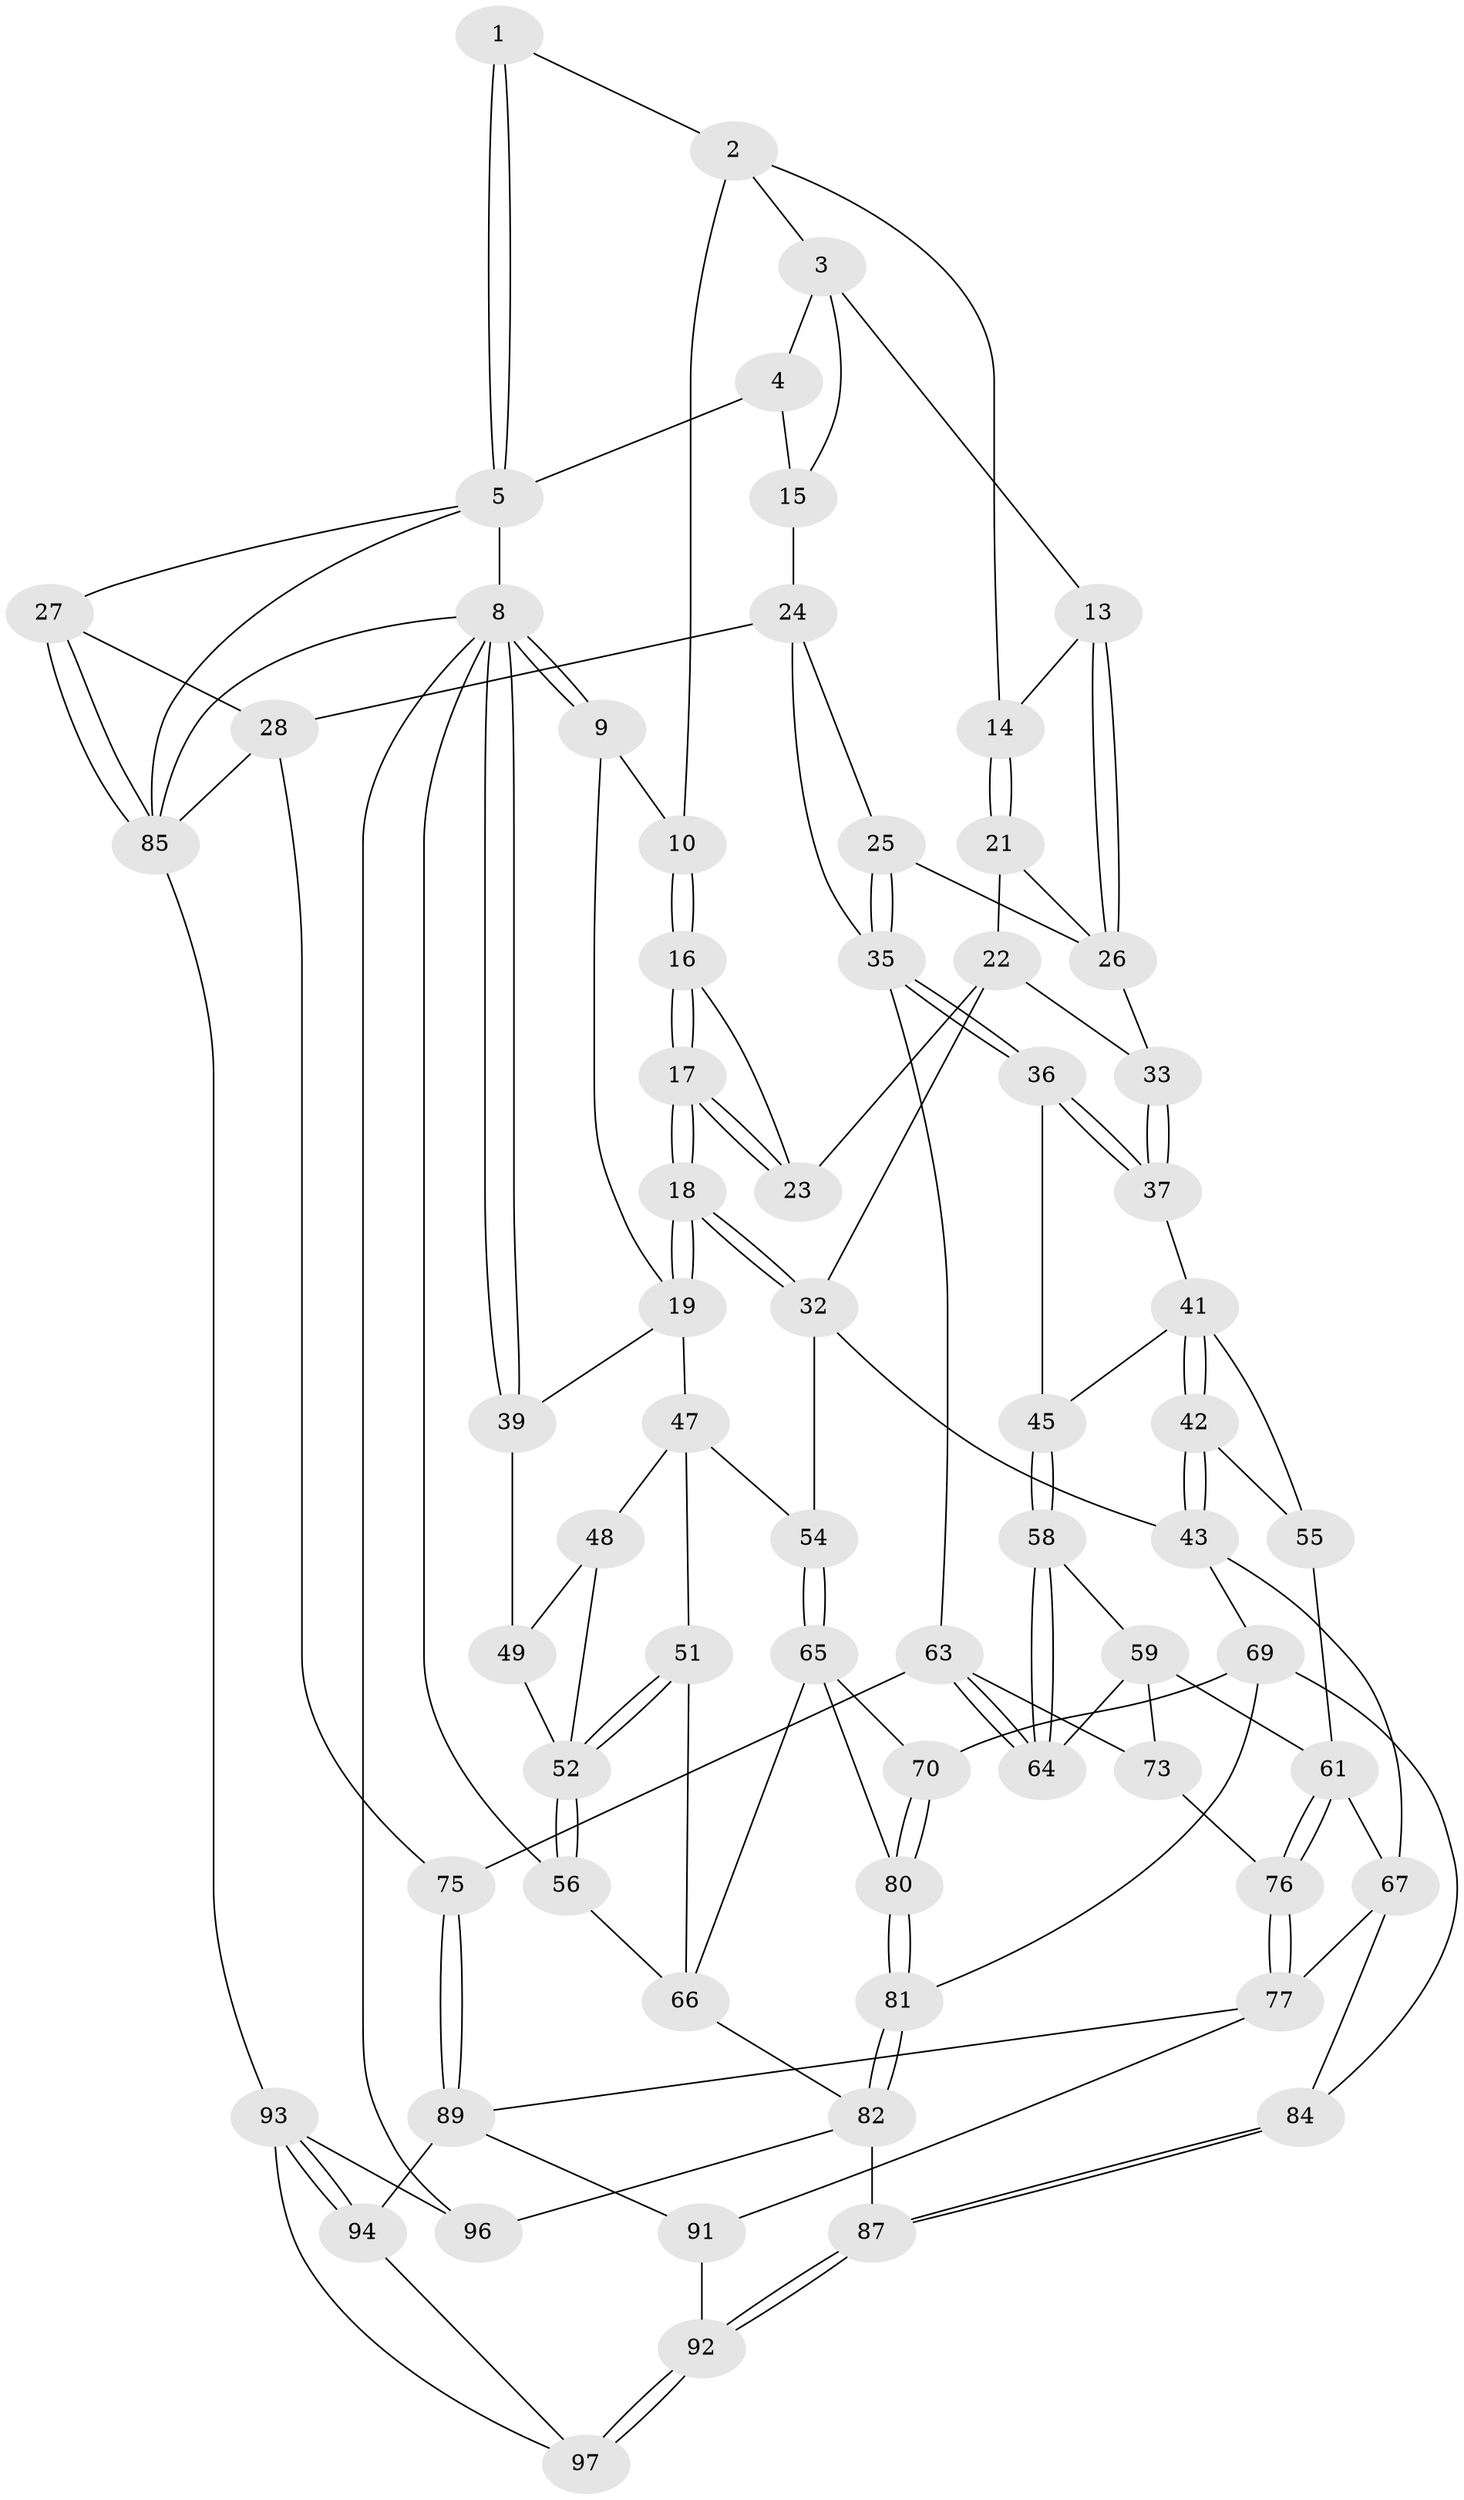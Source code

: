 // original degree distribution, {3: 0.02040816326530612, 4: 0.2653061224489796, 6: 0.24489795918367346, 5: 0.46938775510204084}
// Generated by graph-tools (version 1.1) at 2025/11/02/27/25 16:11:57]
// undirected, 68 vertices, 151 edges
graph export_dot {
graph [start="1"]
  node [color=gray90,style=filled];
  1 [pos="+0.8613672733867895+0"];
  2 [pos="+0.6123259980606143+0",super="+11"];
  3 [pos="+0.7079264324198746+0",super="+12"];
  4 [pos="+0.8558788814428561+0.04551656641893466",super="+7"];
  5 [pos="+1+0",super="+6"];
  8 [pos="+0+0",super="+57"];
  9 [pos="+0.3073206366890031+0"];
  10 [pos="+0.4572193868837217+0"];
  13 [pos="+0.6426579388717433+0.1474852969416847"];
  14 [pos="+0.5795146151769861+0.07623674601558005"];
  15 [pos="+0.7559893929779492+0.10897604547543562"];
  16 [pos="+0.4481805526113454+0"];
  17 [pos="+0.35230990622330105+0.18027060309595427"];
  18 [pos="+0.30172899847222656+0.2928219399650835"];
  19 [pos="+0.213387933332047+0.2658923142312581",super="+20"];
  21 [pos="+0.5593608296366669+0.17045955646559738"];
  22 [pos="+0.5032530375562355+0.17736430729609054",super="+31"];
  23 [pos="+0.4967809085699664+0.16244578515206307"];
  24 [pos="+0.7512865396406775+0.12324417158672046",super="+29"];
  25 [pos="+0.6763924497751235+0.2043837960806068"];
  26 [pos="+0.6694612022772912+0.20360675884535206",super="+30"];
  27 [pos="+1+0.3334119116639475"];
  28 [pos="+1+0.3477260243421819",super="+74"];
  32 [pos="+0.31486884382545505+0.3062833323095985",super="+44"];
  33 [pos="+0.6147754353778616+0.23769548491373738",super="+34"];
  35 [pos="+0.8166505335700905+0.35551400997138494",super="+38"];
  36 [pos="+0.6383233431371108+0.36801399774092414"];
  37 [pos="+0.6377864326601548+0.36751408405502567",super="+40"];
  39 [pos="+0+0"];
  41 [pos="+0.5336077416044955+0.3603140396441949",super="+46"];
  42 [pos="+0.48313746203676067+0.46240538524538877"];
  43 [pos="+0.34662965783013416+0.4356226002052727",super="+68"];
  45 [pos="+0.6159735083307488+0.42115978002560833"];
  47 [pos="+0.19693845630600412+0.2792374098249586",super="+50"];
  48 [pos="+0.06765998934270447+0.28296409272718964"];
  49 [pos="+0+0.13220199924478987"];
  51 [pos="+0.029656634972160218+0.4245331437879022"];
  52 [pos="+0+0.3927504886091703",super="+53"];
  54 [pos="+0.17063279596477482+0.4746923352318087"];
  55 [pos="+0.49523219871176705+0.4707796715923586"];
  56 [pos="+0+0.8997442587774399"];
  58 [pos="+0.6236408883975765+0.45097684616298767"];
  59 [pos="+0.5703786213680273+0.5153770297952989",super="+60"];
  61 [pos="+0.5324119124994139+0.51977404635444",super="+62"];
  63 [pos="+0.7316699254400119+0.5146484478247838",super="+72"];
  64 [pos="+0.7043888086689875+0.5025218221845502"];
  65 [pos="+0.13794980107360927+0.5261657247961042",super="+71"];
  66 [pos="+0.08845146780244956+0.5169692508710003",super="+79"];
  67 [pos="+0.3829248389546297+0.606817555592125",super="+78"];
  69 [pos="+0.3171336032901811+0.522921751400243",super="+83"];
  70 [pos="+0.24271463670239724+0.5364017345248914"];
  73 [pos="+0.6541288992934453+0.6313621197476332"];
  75 [pos="+0.7437812073131277+0.7100421239323302"];
  76 [pos="+0.469067277396325+0.6616953918128301"];
  77 [pos="+0.45098774711186723+0.6742814070767998",super="+90"];
  80 [pos="+0.17238546306048455+0.6671665616274697"];
  81 [pos="+0.172495504182742+0.669369876424741"];
  82 [pos="+0.13150228384710896+0.7160062254955465",super="+88"];
  84 [pos="+0.36570154696914464+0.7253273733674898"];
  85 [pos="+1+0.8278669717674206",super="+86"];
  87 [pos="+0.36180826730040533+0.7366434839866891"];
  89 [pos="+0.7134605118596349+0.7642371337647094",super="+95"];
  91 [pos="+0.505530114373968+0.877568715551038"];
  92 [pos="+0.4752748425661114+0.9092762683655222"];
  93 [pos="+0.8573363996499986+1",super="+98"];
  94 [pos="+0.7410673865829753+0.973043698821841"];
  96 [pos="+0.23958328276275054+1"];
  97 [pos="+0.4733132623237258+0.9156180831444645"];
  1 -- 2;
  1 -- 5;
  1 -- 5;
  2 -- 3;
  2 -- 10;
  2 -- 14;
  3 -- 4;
  3 -- 13;
  3 -- 15;
  4 -- 15;
  4 -- 5;
  5 -- 8;
  5 -- 85;
  5 -- 27;
  8 -- 9;
  8 -- 9;
  8 -- 39;
  8 -- 39;
  8 -- 56;
  8 -- 96;
  8 -- 85;
  9 -- 10;
  9 -- 19;
  10 -- 16;
  10 -- 16;
  13 -- 14;
  13 -- 26;
  13 -- 26;
  14 -- 21;
  14 -- 21;
  15 -- 24;
  16 -- 17;
  16 -- 17;
  16 -- 23;
  17 -- 18;
  17 -- 18;
  17 -- 23;
  17 -- 23;
  18 -- 19;
  18 -- 19;
  18 -- 32;
  18 -- 32;
  19 -- 47;
  19 -- 39;
  21 -- 22;
  21 -- 26;
  22 -- 23;
  22 -- 32;
  22 -- 33;
  24 -- 25;
  24 -- 35;
  24 -- 28;
  25 -- 26;
  25 -- 35;
  25 -- 35;
  26 -- 33;
  27 -- 28;
  27 -- 85;
  27 -- 85;
  28 -- 75;
  28 -- 85;
  32 -- 43;
  32 -- 54;
  33 -- 37 [weight=2];
  33 -- 37;
  35 -- 36;
  35 -- 36;
  35 -- 63;
  36 -- 37;
  36 -- 37;
  36 -- 45;
  37 -- 41;
  39 -- 49;
  41 -- 42;
  41 -- 42;
  41 -- 45;
  41 -- 55;
  42 -- 43;
  42 -- 43;
  42 -- 55;
  43 -- 67;
  43 -- 69;
  45 -- 58;
  45 -- 58;
  47 -- 48;
  47 -- 51;
  47 -- 54;
  48 -- 49;
  48 -- 52;
  49 -- 52;
  51 -- 52;
  51 -- 52;
  51 -- 66;
  52 -- 56;
  52 -- 56;
  54 -- 65;
  54 -- 65;
  55 -- 61;
  56 -- 66;
  58 -- 59;
  58 -- 64;
  58 -- 64;
  59 -- 64;
  59 -- 73;
  59 -- 61;
  61 -- 76;
  61 -- 76;
  61 -- 67;
  63 -- 64;
  63 -- 64;
  63 -- 73;
  63 -- 75;
  65 -- 66;
  65 -- 80;
  65 -- 70;
  66 -- 82;
  67 -- 84;
  67 -- 77;
  69 -- 70;
  69 -- 81;
  69 -- 84;
  70 -- 80;
  70 -- 80;
  73 -- 76;
  75 -- 89;
  75 -- 89;
  76 -- 77;
  76 -- 77;
  77 -- 89;
  77 -- 91;
  80 -- 81;
  80 -- 81;
  81 -- 82;
  81 -- 82;
  82 -- 96;
  82 -- 87;
  84 -- 87;
  84 -- 87;
  85 -- 93;
  87 -- 92;
  87 -- 92;
  89 -- 91;
  89 -- 94;
  91 -- 92;
  92 -- 97;
  92 -- 97;
  93 -- 94;
  93 -- 94;
  93 -- 96;
  93 -- 97;
  94 -- 97;
}
